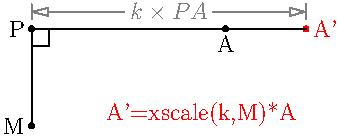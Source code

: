      import geometry;
    size(6cm,0);
    real k=sqrt(2);
    point A=(1,2); dot("A", A, S);
    point M=(-1,1); dot("M", M, W);

    point Ap=xscale(k, M)*A; dot("A'", Ap, red);
    label("A'=xscale(k,M)*A", (0.75,1.125), red);

    point P=extension(A, Ap, M, M+N);
    dot("P", P, W); draw(M--P); draw(P--Ap);
    perpendicularmark(P, dir(-45));
    distance("$k\times PA$", P, Ap, -3mm, grey);
